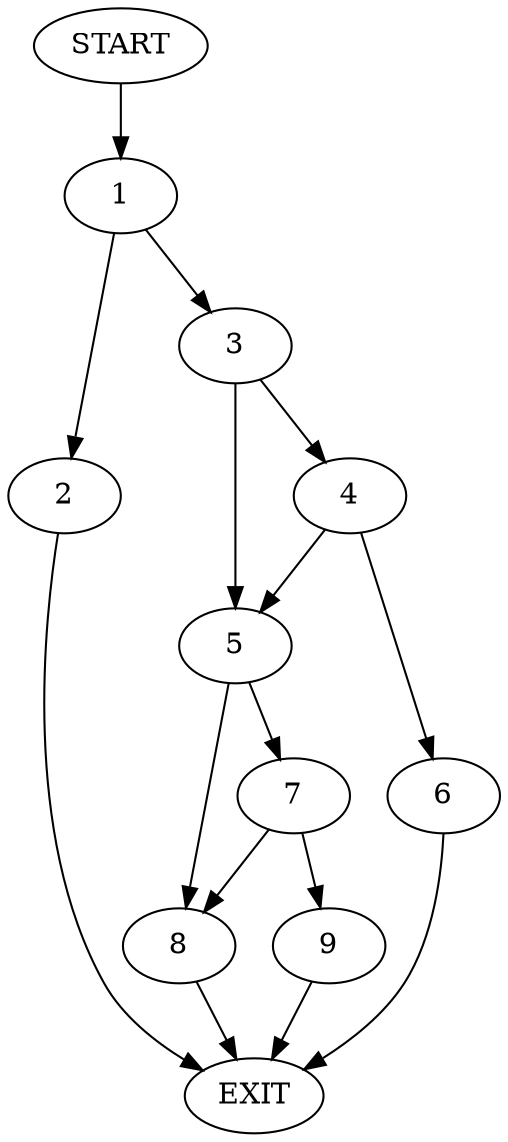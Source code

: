digraph {
0 [label="START"]
10 [label="EXIT"]
0 -> 1
1 -> 2
1 -> 3
2 -> 10
3 -> 4
3 -> 5
4 -> 6
4 -> 5
5 -> 7
5 -> 8
6 -> 10
8 -> 10
7 -> 9
7 -> 8
9 -> 10
}

